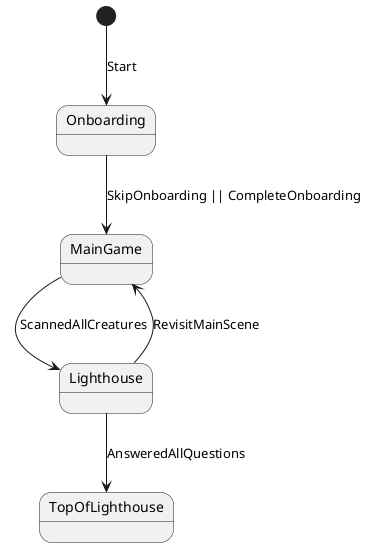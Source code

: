 @startuml
[*] --> Onboarding : Start
Onboarding --> MainGame : SkipOnboarding || CompleteOnboarding
MainGame --> Lighthouse : ScannedAllCreatures
Lighthouse --> MainGame : RevisitMainScene
Lighthouse --> TopOfLighthouse : AnsweredAllQuestions
@enduml